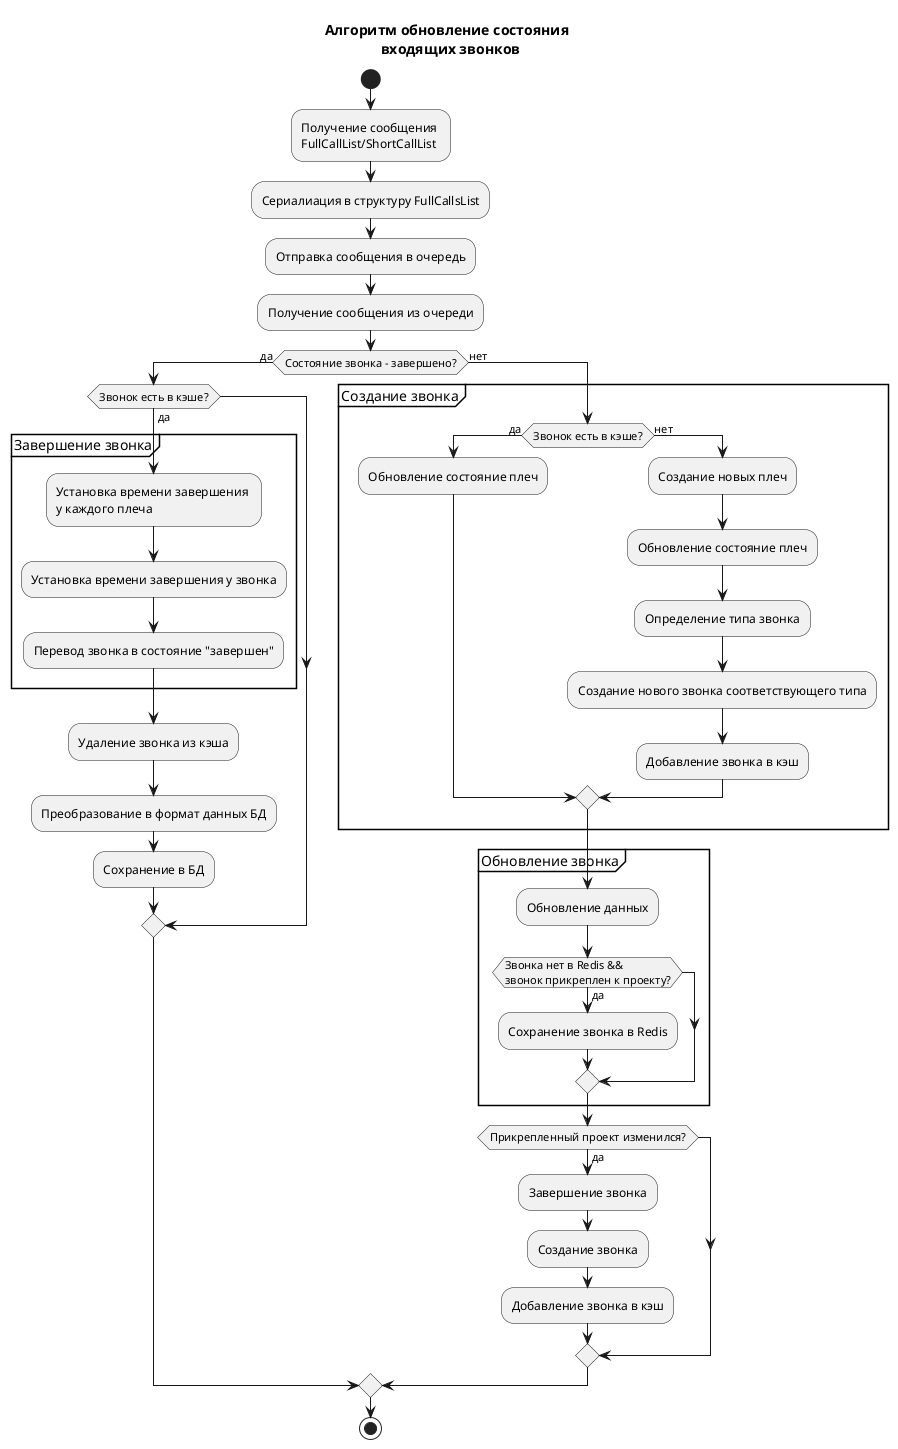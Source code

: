 @startuml
start

title Алгоритм обновление состояния \n входящих звонков

:Получение сообщения \nFullCallList/ShortCallList;

:Сериалиация в структуру FullCallsList;

:Отправка сообщения в очередь;

:Получение сообщения из очереди;

if (Состояние звонка - завершено?) then (да)
    if (Звонок есть в кэше?) then (да)
        partition "Завершение звонка" {
            :Установка времени завершения \nу каждого плеча;
            :Установка времени завершения у звонка;
            :Перевод звонка в состояние "завершен";
        }
        :Удаление звонка из кэша;
        :Преобразование в формат данных БД;
        :Сохранение в БД;
    endif
else (нет)
    partition "Создание звонка" {
        if (Звонок есть в кэше?) then (да)
            :Обновление состояние плеч;
        else (нет)
            :Создание новых плеч;
            :Обновление состояние плеч;
            'todo раскрыть как происходит определение?
            :Определение типа звонка;
            :Создание нового звонка соответствующего типа;
            :Добавление звонка в кэш;
        endif
    }
    partition "Обновление звонка" {
        :Обновление данных;
        if (Звонка нет в Redis && \nзвонок прикреплен к проекту?) then (да)
            :Сохранение звонка в Redis;
        endif
        ':Обработка события;
        'todo раскрыть
    }
    if (Прикрепленный проект изменился?) then (да)
        :Завершение звонка;
        :Создание звонка;
        :Добавление звонка в кэш;
    endif
endif

stop

@enduml



